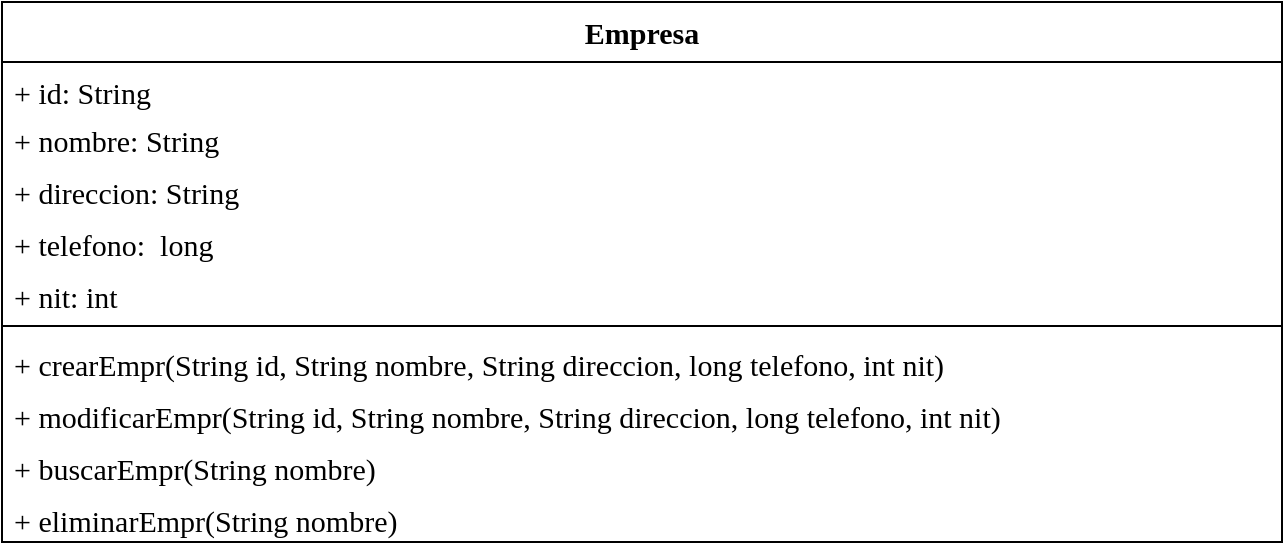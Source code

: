 <mxfile version="20.2.5" type="device"><diagram id="C5RBs43oDa-KdzZeNtuy" name="Page-1"><mxGraphModel dx="868" dy="450" grid="1" gridSize="10" guides="1" tooltips="1" connect="1" arrows="1" fold="1" page="1" pageScale="1" pageWidth="827" pageHeight="1169" math="0" shadow="0"><root><mxCell id="WIyWlLk6GJQsqaUBKTNV-0"/><mxCell id="WIyWlLk6GJQsqaUBKTNV-1" parent="WIyWlLk6GJQsqaUBKTNV-0"/><mxCell id="6XRCb9bg-fW4hnPCYXHu-2" value="Empresa" style="swimlane;fontStyle=1;align=center;verticalAlign=top;childLayout=stackLayout;horizontal=1;startSize=30;horizontalStack=0;resizeParent=1;resizeParentMax=0;resizeLast=0;collapsible=1;marginBottom=0;fillStyle=solid;fontFamily=Poppins;fontSource=https%3A%2F%2Ffonts.googleapis.com%2Fcss%3Ffamily%3DPoppins;fontSize=15;strokeWidth=1;fillColor=#FFFFFF;" parent="WIyWlLk6GJQsqaUBKTNV-1" vertex="1"><mxGeometry x="130" y="250" width="640" height="270" as="geometry"/></mxCell><mxCell id="6XRCb9bg-fW4hnPCYXHu-3" value="+ id: String" style="text;strokeColor=none;fillColor=none;align=left;verticalAlign=top;spacingLeft=4;spacingRight=4;overflow=hidden;rotatable=0;points=[[0,0.5],[1,0.5]];portConstraint=eastwest;fillStyle=solid;fontFamily=Poppins;fontSource=https%3A%2F%2Ffonts.googleapis.com%2Fcss%3Ffamily%3DPoppins;fontSize=15;" parent="6XRCb9bg-fW4hnPCYXHu-2" vertex="1"><mxGeometry y="30" width="640" height="24" as="geometry"/></mxCell><mxCell id="6XRCb9bg-fW4hnPCYXHu-6" value="+ nombre: String" style="text;strokeColor=none;fillColor=none;align=left;verticalAlign=top;spacingLeft=4;spacingRight=4;overflow=hidden;rotatable=0;points=[[0,0.5],[1,0.5]];portConstraint=eastwest;fillStyle=solid;fontFamily=Poppins;fontSource=https%3A%2F%2Ffonts.googleapis.com%2Fcss%3Ffamily%3DPoppins;fontSize=15;" parent="6XRCb9bg-fW4hnPCYXHu-2" vertex="1"><mxGeometry y="54" width="640" height="26" as="geometry"/></mxCell><mxCell id="6XRCb9bg-fW4hnPCYXHu-8" value="+ direccion: String" style="text;strokeColor=none;fillColor=none;align=left;verticalAlign=top;spacingLeft=4;spacingRight=4;overflow=hidden;rotatable=0;points=[[0,0.5],[1,0.5]];portConstraint=eastwest;fillStyle=solid;fontFamily=Poppins;fontSource=https%3A%2F%2Ffonts.googleapis.com%2Fcss%3Ffamily%3DPoppins;fontSize=15;" parent="6XRCb9bg-fW4hnPCYXHu-2" vertex="1"><mxGeometry y="80" width="640" height="26" as="geometry"/></mxCell><mxCell id="6XRCb9bg-fW4hnPCYXHu-9" value="+ telefono:  long" style="text;strokeColor=none;fillColor=none;align=left;verticalAlign=top;spacingLeft=4;spacingRight=4;overflow=hidden;rotatable=0;points=[[0,0.5],[1,0.5]];portConstraint=eastwest;fillStyle=solid;fontFamily=Poppins;fontSource=https%3A%2F%2Ffonts.googleapis.com%2Fcss%3Ffamily%3DPoppins;fontSize=15;" parent="6XRCb9bg-fW4hnPCYXHu-2" vertex="1"><mxGeometry y="106" width="640" height="26" as="geometry"/></mxCell><mxCell id="6XRCb9bg-fW4hnPCYXHu-10" value="+ nit: int" style="text;strokeColor=none;fillColor=none;align=left;verticalAlign=top;spacingLeft=4;spacingRight=4;overflow=hidden;rotatable=0;points=[[0,0.5],[1,0.5]];portConstraint=eastwest;fillStyle=solid;fontFamily=Poppins;fontSource=https%3A%2F%2Ffonts.googleapis.com%2Fcss%3Ffamily%3DPoppins;fontSize=15;" parent="6XRCb9bg-fW4hnPCYXHu-2" vertex="1"><mxGeometry y="132" width="640" height="26" as="geometry"/></mxCell><mxCell id="6XRCb9bg-fW4hnPCYXHu-4" value="" style="line;strokeWidth=1;fillColor=none;align=left;verticalAlign=middle;spacingTop=-1;spacingLeft=3;spacingRight=3;rotatable=0;labelPosition=right;points=[];portConstraint=eastwest;fillStyle=solid;fontFamily=Poppins;fontSource=https%3A%2F%2Ffonts.googleapis.com%2Fcss%3Ffamily%3DPoppins;fontSize=15;" parent="6XRCb9bg-fW4hnPCYXHu-2" vertex="1"><mxGeometry y="158" width="640" height="8" as="geometry"/></mxCell><mxCell id="6XRCb9bg-fW4hnPCYXHu-5" value="+ crearEmpr(String id, String nombre, String direccion, long telefono, int nit)" style="text;strokeColor=none;fillColor=none;align=left;verticalAlign=top;spacingLeft=4;spacingRight=4;overflow=hidden;rotatable=0;points=[[0,0.5],[1,0.5]];portConstraint=eastwest;fillStyle=solid;fontFamily=Poppins;fontSource=https%3A%2F%2Ffonts.googleapis.com%2Fcss%3Ffamily%3DPoppins;fontSize=15;" parent="6XRCb9bg-fW4hnPCYXHu-2" vertex="1"><mxGeometry y="166" width="640" height="26" as="geometry"/></mxCell><mxCell id="6XRCb9bg-fW4hnPCYXHu-12" value="+ modificarEmpr(String id, String nombre, String direccion, long telefono, int nit)" style="text;strokeColor=none;fillColor=none;align=left;verticalAlign=top;spacingLeft=4;spacingRight=4;overflow=hidden;rotatable=0;points=[[0,0.5],[1,0.5]];portConstraint=eastwest;fillStyle=solid;fontFamily=Poppins;fontSource=https%3A%2F%2Ffonts.googleapis.com%2Fcss%3Ffamily%3DPoppins;fontSize=15;" parent="6XRCb9bg-fW4hnPCYXHu-2" vertex="1"><mxGeometry y="192" width="640" height="26" as="geometry"/></mxCell><mxCell id="6XRCb9bg-fW4hnPCYXHu-11" value="+ buscarEmpr(String nombre)" style="text;strokeColor=none;fillColor=none;align=left;verticalAlign=top;spacingLeft=4;spacingRight=4;overflow=hidden;rotatable=0;points=[[0,0.5],[1,0.5]];portConstraint=eastwest;fillStyle=solid;fontFamily=Poppins;fontSource=https%3A%2F%2Ffonts.googleapis.com%2Fcss%3Ffamily%3DPoppins;fontSize=15;" parent="6XRCb9bg-fW4hnPCYXHu-2" vertex="1"><mxGeometry y="218" width="640" height="26" as="geometry"/></mxCell><mxCell id="LOoKW7gesu-cAzYfbpoH-0" value="+ eliminarEmpr(String nombre)" style="text;strokeColor=none;fillColor=none;align=left;verticalAlign=top;spacingLeft=4;spacingRight=4;overflow=hidden;rotatable=0;points=[[0,0.5],[1,0.5]];portConstraint=eastwest;fillStyle=solid;fontFamily=Poppins;fontSource=https%3A%2F%2Ffonts.googleapis.com%2Fcss%3Ffamily%3DPoppins;fontSize=15;" vertex="1" parent="6XRCb9bg-fW4hnPCYXHu-2"><mxGeometry y="244" width="640" height="26" as="geometry"/></mxCell></root></mxGraphModel></diagram></mxfile>
